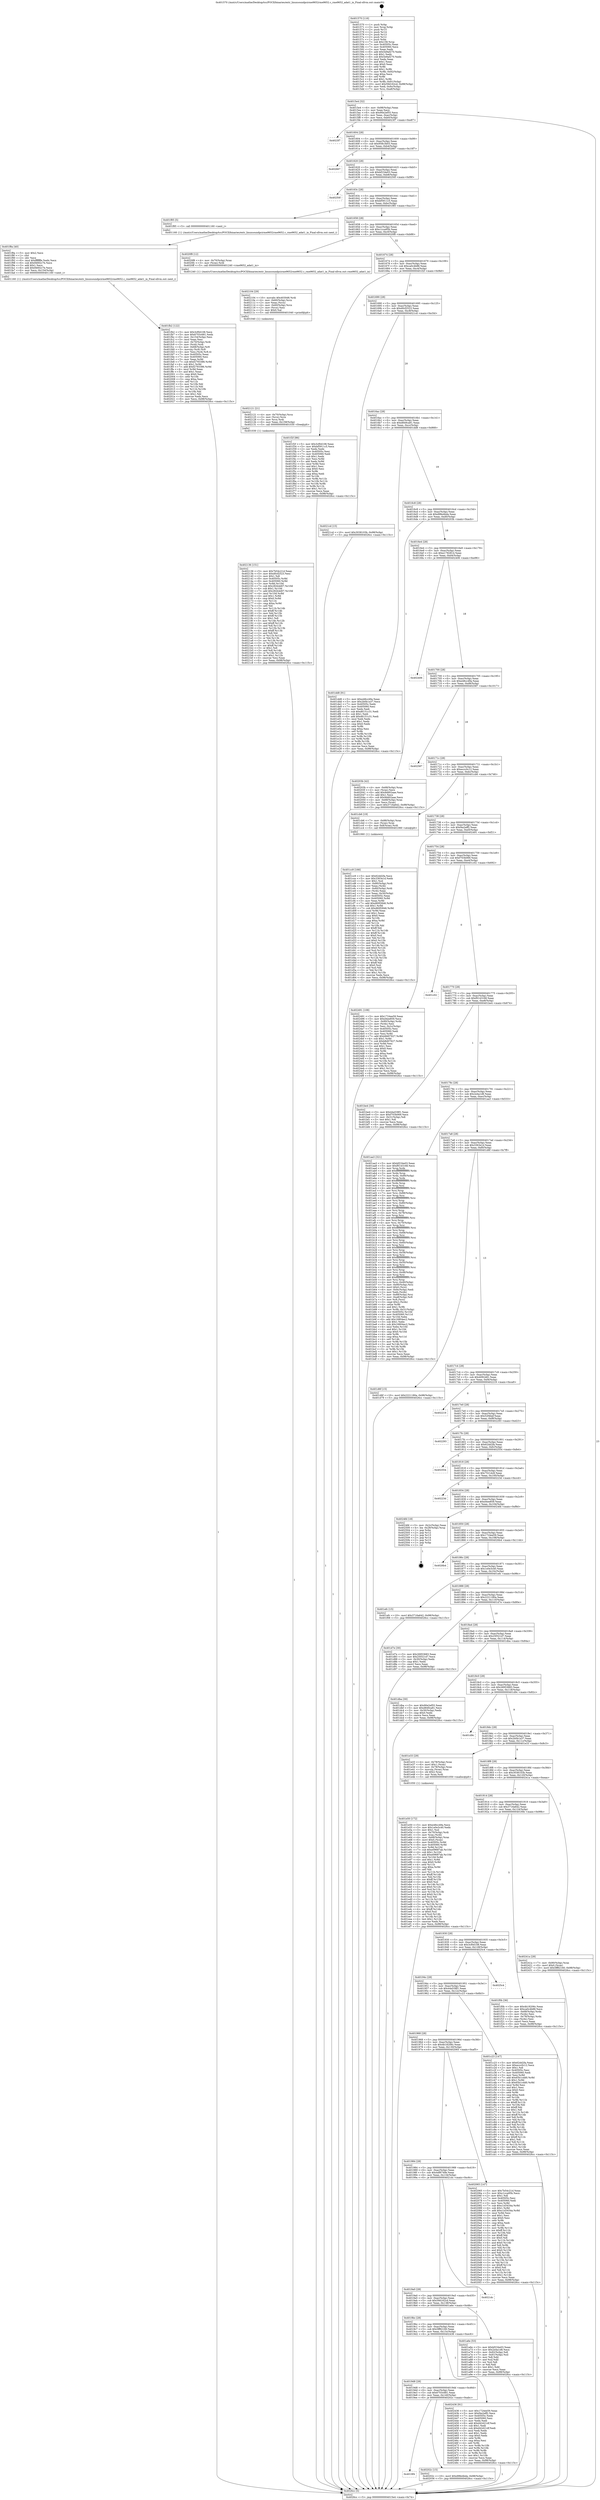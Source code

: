 digraph "0x401570" {
  label = "0x401570 (/mnt/c/Users/mathe/Desktop/tcc/POCII/binaries/extr_linuxsoundpcirme9652rme9652.c_rme9652_adat1_in_Final-ollvm.out::main(0))"
  labelloc = "t"
  node[shape=record]

  Entry [label="",width=0.3,height=0.3,shape=circle,fillcolor=black,style=filled]
  "0x4015e4" [label="{
     0x4015e4 [32]\l
     | [instrs]\l
     &nbsp;&nbsp;0x4015e4 \<+6\>: mov -0x98(%rbp),%eax\l
     &nbsp;&nbsp;0x4015ea \<+2\>: mov %eax,%ecx\l
     &nbsp;&nbsp;0x4015ec \<+6\>: sub $0x90e2ef55,%ecx\l
     &nbsp;&nbsp;0x4015f2 \<+6\>: mov %eax,-0xac(%rbp)\l
     &nbsp;&nbsp;0x4015f8 \<+6\>: mov %ecx,-0xb0(%rbp)\l
     &nbsp;&nbsp;0x4015fe \<+6\>: je 00000000004023f7 \<main+0xe87\>\l
  }"]
  "0x4023f7" [label="{
     0x4023f7\l
  }", style=dashed]
  "0x401604" [label="{
     0x401604 [28]\l
     | [instrs]\l
     &nbsp;&nbsp;0x401604 \<+5\>: jmp 0000000000401609 \<main+0x99\>\l
     &nbsp;&nbsp;0x401609 \<+6\>: mov -0xac(%rbp),%eax\l
     &nbsp;&nbsp;0x40160f \<+5\>: sub $0x958c3b03,%eax\l
     &nbsp;&nbsp;0x401614 \<+6\>: mov %eax,-0xb4(%rbp)\l
     &nbsp;&nbsp;0x40161a \<+6\>: je 0000000000402667 \<main+0x10f7\>\l
  }"]
  Exit [label="",width=0.3,height=0.3,shape=circle,fillcolor=black,style=filled,peripheries=2]
  "0x402667" [label="{
     0x402667\l
  }", style=dashed]
  "0x401620" [label="{
     0x401620 [28]\l
     | [instrs]\l
     &nbsp;&nbsp;0x401620 \<+5\>: jmp 0000000000401625 \<main+0xb5\>\l
     &nbsp;&nbsp;0x401625 \<+6\>: mov -0xac(%rbp),%eax\l
     &nbsp;&nbsp;0x40162b \<+5\>: sub $0xbf234e03,%eax\l
     &nbsp;&nbsp;0x401630 \<+6\>: mov %eax,-0xb8(%rbp)\l
     &nbsp;&nbsp;0x401636 \<+6\>: je 000000000040250f \<main+0xf9f\>\l
  }"]
  "0x402136" [label="{
     0x402136 [151]\l
     | [instrs]\l
     &nbsp;&nbsp;0x402136 \<+5\>: mov $0x7b54c21d,%eax\l
     &nbsp;&nbsp;0x40213b \<+5\>: mov $0xd0cf2523,%esi\l
     &nbsp;&nbsp;0x402140 \<+2\>: mov $0x1,%dl\l
     &nbsp;&nbsp;0x402142 \<+8\>: mov 0x40505c,%r8d\l
     &nbsp;&nbsp;0x40214a \<+8\>: mov 0x405060,%r9d\l
     &nbsp;&nbsp;0x402152 \<+3\>: mov %r8d,%r10d\l
     &nbsp;&nbsp;0x402155 \<+7\>: sub $0x282b4d07,%r10d\l
     &nbsp;&nbsp;0x40215c \<+4\>: sub $0x1,%r10d\l
     &nbsp;&nbsp;0x402160 \<+7\>: add $0x282b4d07,%r10d\l
     &nbsp;&nbsp;0x402167 \<+4\>: imul %r10d,%r8d\l
     &nbsp;&nbsp;0x40216b \<+4\>: and $0x1,%r8d\l
     &nbsp;&nbsp;0x40216f \<+4\>: cmp $0x0,%r8d\l
     &nbsp;&nbsp;0x402173 \<+4\>: sete %r11b\l
     &nbsp;&nbsp;0x402177 \<+4\>: cmp $0xa,%r9d\l
     &nbsp;&nbsp;0x40217b \<+3\>: setl %bl\l
     &nbsp;&nbsp;0x40217e \<+3\>: mov %r11b,%r14b\l
     &nbsp;&nbsp;0x402181 \<+4\>: xor $0xff,%r14b\l
     &nbsp;&nbsp;0x402185 \<+3\>: mov %bl,%r15b\l
     &nbsp;&nbsp;0x402188 \<+4\>: xor $0xff,%r15b\l
     &nbsp;&nbsp;0x40218c \<+3\>: xor $0x1,%dl\l
     &nbsp;&nbsp;0x40218f \<+3\>: mov %r14b,%r12b\l
     &nbsp;&nbsp;0x402192 \<+4\>: and $0xff,%r12b\l
     &nbsp;&nbsp;0x402196 \<+3\>: and %dl,%r11b\l
     &nbsp;&nbsp;0x402199 \<+3\>: mov %r15b,%r13b\l
     &nbsp;&nbsp;0x40219c \<+4\>: and $0xff,%r13b\l
     &nbsp;&nbsp;0x4021a0 \<+2\>: and %dl,%bl\l
     &nbsp;&nbsp;0x4021a2 \<+3\>: or %r11b,%r12b\l
     &nbsp;&nbsp;0x4021a5 \<+3\>: or %bl,%r13b\l
     &nbsp;&nbsp;0x4021a8 \<+3\>: xor %r13b,%r12b\l
     &nbsp;&nbsp;0x4021ab \<+3\>: or %r15b,%r14b\l
     &nbsp;&nbsp;0x4021ae \<+4\>: xor $0xff,%r14b\l
     &nbsp;&nbsp;0x4021b2 \<+3\>: or $0x1,%dl\l
     &nbsp;&nbsp;0x4021b5 \<+3\>: and %dl,%r14b\l
     &nbsp;&nbsp;0x4021b8 \<+3\>: or %r14b,%r12b\l
     &nbsp;&nbsp;0x4021bb \<+4\>: test $0x1,%r12b\l
     &nbsp;&nbsp;0x4021bf \<+3\>: cmovne %esi,%eax\l
     &nbsp;&nbsp;0x4021c2 \<+6\>: mov %eax,-0x98(%rbp)\l
     &nbsp;&nbsp;0x4021c8 \<+5\>: jmp 00000000004026cc \<main+0x115c\>\l
  }"]
  "0x40250f" [label="{
     0x40250f\l
  }", style=dashed]
  "0x40163c" [label="{
     0x40163c [28]\l
     | [instrs]\l
     &nbsp;&nbsp;0x40163c \<+5\>: jmp 0000000000401641 \<main+0xd1\>\l
     &nbsp;&nbsp;0x401641 \<+6\>: mov -0xac(%rbp),%eax\l
     &nbsp;&nbsp;0x401647 \<+5\>: sub $0xbf5911c5,%eax\l
     &nbsp;&nbsp;0x40164c \<+6\>: mov %eax,-0xbc(%rbp)\l
     &nbsp;&nbsp;0x401652 \<+6\>: je 0000000000401f85 \<main+0xa15\>\l
  }"]
  "0x402121" [label="{
     0x402121 [21]\l
     | [instrs]\l
     &nbsp;&nbsp;0x402121 \<+4\>: mov -0x70(%rbp),%rcx\l
     &nbsp;&nbsp;0x402125 \<+3\>: mov (%rcx),%rcx\l
     &nbsp;&nbsp;0x402128 \<+3\>: mov %rcx,%rdi\l
     &nbsp;&nbsp;0x40212b \<+6\>: mov %eax,-0x158(%rbp)\l
     &nbsp;&nbsp;0x402131 \<+5\>: call 0000000000401030 \<free@plt\>\l
     | [calls]\l
     &nbsp;&nbsp;0x401030 \{1\} (unknown)\l
  }"]
  "0x401f85" [label="{
     0x401f85 [5]\l
     | [instrs]\l
     &nbsp;&nbsp;0x401f85 \<+5\>: call 0000000000401160 \<next_i\>\l
     | [calls]\l
     &nbsp;&nbsp;0x401160 \{1\} (/mnt/c/Users/mathe/Desktop/tcc/POCII/binaries/extr_linuxsoundpcirme9652rme9652.c_rme9652_adat1_in_Final-ollvm.out::next_i)\l
  }"]
  "0x401658" [label="{
     0x401658 [28]\l
     | [instrs]\l
     &nbsp;&nbsp;0x401658 \<+5\>: jmp 000000000040165d \<main+0xed\>\l
     &nbsp;&nbsp;0x40165d \<+6\>: mov -0xac(%rbp),%eax\l
     &nbsp;&nbsp;0x401663 \<+5\>: sub $0xc1cca95b,%eax\l
     &nbsp;&nbsp;0x401668 \<+6\>: mov %eax,-0xc0(%rbp)\l
     &nbsp;&nbsp;0x40166e \<+6\>: je 00000000004020f8 \<main+0xb88\>\l
  }"]
  "0x402104" [label="{
     0x402104 [29]\l
     | [instrs]\l
     &nbsp;&nbsp;0x402104 \<+10\>: movabs $0x4030d6,%rdi\l
     &nbsp;&nbsp;0x40210e \<+4\>: mov -0x60(%rbp),%rcx\l
     &nbsp;&nbsp;0x402112 \<+2\>: mov %eax,(%rcx)\l
     &nbsp;&nbsp;0x402114 \<+4\>: mov -0x60(%rbp),%rcx\l
     &nbsp;&nbsp;0x402118 \<+2\>: mov (%rcx),%esi\l
     &nbsp;&nbsp;0x40211a \<+2\>: mov $0x0,%al\l
     &nbsp;&nbsp;0x40211c \<+5\>: call 0000000000401040 \<printf@plt\>\l
     | [calls]\l
     &nbsp;&nbsp;0x401040 \{1\} (unknown)\l
  }"]
  "0x4020f8" [label="{
     0x4020f8 [12]\l
     | [instrs]\l
     &nbsp;&nbsp;0x4020f8 \<+4\>: mov -0x70(%rbp),%rax\l
     &nbsp;&nbsp;0x4020fc \<+3\>: mov (%rax),%rdi\l
     &nbsp;&nbsp;0x4020ff \<+5\>: call 0000000000401240 \<rme9652_adat1_in\>\l
     | [calls]\l
     &nbsp;&nbsp;0x401240 \{1\} (/mnt/c/Users/mathe/Desktop/tcc/POCII/binaries/extr_linuxsoundpcirme9652rme9652.c_rme9652_adat1_in_Final-ollvm.out::rme9652_adat1_in)\l
  }"]
  "0x401674" [label="{
     0x401674 [28]\l
     | [instrs]\l
     &nbsp;&nbsp;0x401674 \<+5\>: jmp 0000000000401679 \<main+0x109\>\l
     &nbsp;&nbsp;0x401679 \<+6\>: mov -0xac(%rbp),%eax\l
     &nbsp;&nbsp;0x40167f \<+5\>: sub $0xca0c4b88,%eax\l
     &nbsp;&nbsp;0x401684 \<+6\>: mov %eax,-0xc4(%rbp)\l
     &nbsp;&nbsp;0x40168a \<+6\>: je 0000000000401f2f \<main+0x9bf\>\l
  }"]
  "0x4019f4" [label="{
     0x4019f4\l
  }", style=dashed]
  "0x401f2f" [label="{
     0x401f2f [86]\l
     | [instrs]\l
     &nbsp;&nbsp;0x401f2f \<+5\>: mov $0x3cf0d108,%eax\l
     &nbsp;&nbsp;0x401f34 \<+5\>: mov $0xbf5911c5,%ecx\l
     &nbsp;&nbsp;0x401f39 \<+2\>: xor %edx,%edx\l
     &nbsp;&nbsp;0x401f3b \<+7\>: mov 0x40505c,%esi\l
     &nbsp;&nbsp;0x401f42 \<+7\>: mov 0x405060,%edi\l
     &nbsp;&nbsp;0x401f49 \<+3\>: sub $0x1,%edx\l
     &nbsp;&nbsp;0x401f4c \<+3\>: mov %esi,%r8d\l
     &nbsp;&nbsp;0x401f4f \<+3\>: add %edx,%r8d\l
     &nbsp;&nbsp;0x401f52 \<+4\>: imul %r8d,%esi\l
     &nbsp;&nbsp;0x401f56 \<+3\>: and $0x1,%esi\l
     &nbsp;&nbsp;0x401f59 \<+3\>: cmp $0x0,%esi\l
     &nbsp;&nbsp;0x401f5c \<+4\>: sete %r9b\l
     &nbsp;&nbsp;0x401f60 \<+3\>: cmp $0xa,%edi\l
     &nbsp;&nbsp;0x401f63 \<+4\>: setl %r10b\l
     &nbsp;&nbsp;0x401f67 \<+3\>: mov %r9b,%r11b\l
     &nbsp;&nbsp;0x401f6a \<+3\>: and %r10b,%r11b\l
     &nbsp;&nbsp;0x401f6d \<+3\>: xor %r10b,%r9b\l
     &nbsp;&nbsp;0x401f70 \<+3\>: or %r9b,%r11b\l
     &nbsp;&nbsp;0x401f73 \<+4\>: test $0x1,%r11b\l
     &nbsp;&nbsp;0x401f77 \<+3\>: cmovne %ecx,%eax\l
     &nbsp;&nbsp;0x401f7a \<+6\>: mov %eax,-0x98(%rbp)\l
     &nbsp;&nbsp;0x401f80 \<+5\>: jmp 00000000004026cc \<main+0x115c\>\l
  }"]
  "0x401690" [label="{
     0x401690 [28]\l
     | [instrs]\l
     &nbsp;&nbsp;0x401690 \<+5\>: jmp 0000000000401695 \<main+0x125\>\l
     &nbsp;&nbsp;0x401695 \<+6\>: mov -0xac(%rbp),%eax\l
     &nbsp;&nbsp;0x40169b \<+5\>: sub $0xd0cf2523,%eax\l
     &nbsp;&nbsp;0x4016a0 \<+6\>: mov %eax,-0xc8(%rbp)\l
     &nbsp;&nbsp;0x4016a6 \<+6\>: je 00000000004021cd \<main+0xc5d\>\l
  }"]
  "0x40202c" [label="{
     0x40202c [15]\l
     | [instrs]\l
     &nbsp;&nbsp;0x40202c \<+10\>: movl $0xd98e4bda,-0x98(%rbp)\l
     &nbsp;&nbsp;0x402036 \<+5\>: jmp 00000000004026cc \<main+0x115c\>\l
  }"]
  "0x4021cd" [label="{
     0x4021cd [15]\l
     | [instrs]\l
     &nbsp;&nbsp;0x4021cd \<+10\>: movl $0x3038103b,-0x98(%rbp)\l
     &nbsp;&nbsp;0x4021d7 \<+5\>: jmp 00000000004026cc \<main+0x115c\>\l
  }"]
  "0x4016ac" [label="{
     0x4016ac [28]\l
     | [instrs]\l
     &nbsp;&nbsp;0x4016ac \<+5\>: jmp 00000000004016b1 \<main+0x141\>\l
     &nbsp;&nbsp;0x4016b1 \<+6\>: mov -0xac(%rbp),%eax\l
     &nbsp;&nbsp;0x4016b7 \<+5\>: sub $0xd849ca81,%eax\l
     &nbsp;&nbsp;0x4016bc \<+6\>: mov %eax,-0xcc(%rbp)\l
     &nbsp;&nbsp;0x4016c2 \<+6\>: je 0000000000401dd8 \<main+0x868\>\l
  }"]
  "0x4019d8" [label="{
     0x4019d8 [28]\l
     | [instrs]\l
     &nbsp;&nbsp;0x4019d8 \<+5\>: jmp 00000000004019dd \<main+0x46d\>\l
     &nbsp;&nbsp;0x4019dd \<+6\>: mov -0xac(%rbp),%eax\l
     &nbsp;&nbsp;0x4019e3 \<+5\>: sub $0x6703c681,%eax\l
     &nbsp;&nbsp;0x4019e8 \<+6\>: mov %eax,-0x140(%rbp)\l
     &nbsp;&nbsp;0x4019ee \<+6\>: je 000000000040202c \<main+0xabc\>\l
  }"]
  "0x401dd8" [label="{
     0x401dd8 [91]\l
     | [instrs]\l
     &nbsp;&nbsp;0x401dd8 \<+5\>: mov $0xe48cc49a,%eax\l
     &nbsp;&nbsp;0x401ddd \<+5\>: mov $0x2b0b1a37,%ecx\l
     &nbsp;&nbsp;0x401de2 \<+7\>: mov 0x40505c,%edx\l
     &nbsp;&nbsp;0x401de9 \<+7\>: mov 0x405060,%esi\l
     &nbsp;&nbsp;0x401df0 \<+2\>: mov %edx,%edi\l
     &nbsp;&nbsp;0x401df2 \<+6\>: sub $0xd6151c31,%edi\l
     &nbsp;&nbsp;0x401df8 \<+3\>: sub $0x1,%edi\l
     &nbsp;&nbsp;0x401dfb \<+6\>: add $0xd6151c31,%edi\l
     &nbsp;&nbsp;0x401e01 \<+3\>: imul %edi,%edx\l
     &nbsp;&nbsp;0x401e04 \<+3\>: and $0x1,%edx\l
     &nbsp;&nbsp;0x401e07 \<+3\>: cmp $0x0,%edx\l
     &nbsp;&nbsp;0x401e0a \<+4\>: sete %r8b\l
     &nbsp;&nbsp;0x401e0e \<+3\>: cmp $0xa,%esi\l
     &nbsp;&nbsp;0x401e11 \<+4\>: setl %r9b\l
     &nbsp;&nbsp;0x401e15 \<+3\>: mov %r8b,%r10b\l
     &nbsp;&nbsp;0x401e18 \<+3\>: and %r9b,%r10b\l
     &nbsp;&nbsp;0x401e1b \<+3\>: xor %r9b,%r8b\l
     &nbsp;&nbsp;0x401e1e \<+3\>: or %r8b,%r10b\l
     &nbsp;&nbsp;0x401e21 \<+4\>: test $0x1,%r10b\l
     &nbsp;&nbsp;0x401e25 \<+3\>: cmovne %ecx,%eax\l
     &nbsp;&nbsp;0x401e28 \<+6\>: mov %eax,-0x98(%rbp)\l
     &nbsp;&nbsp;0x401e2e \<+5\>: jmp 00000000004026cc \<main+0x115c\>\l
  }"]
  "0x4016c8" [label="{
     0x4016c8 [28]\l
     | [instrs]\l
     &nbsp;&nbsp;0x4016c8 \<+5\>: jmp 00000000004016cd \<main+0x15d\>\l
     &nbsp;&nbsp;0x4016cd \<+6\>: mov -0xac(%rbp),%eax\l
     &nbsp;&nbsp;0x4016d3 \<+5\>: sub $0xd98e4bda,%eax\l
     &nbsp;&nbsp;0x4016d8 \<+6\>: mov %eax,-0xd0(%rbp)\l
     &nbsp;&nbsp;0x4016de \<+6\>: je 000000000040203b \<main+0xacb\>\l
  }"]
  "0x402436" [label="{
     0x402436 [91]\l
     | [instrs]\l
     &nbsp;&nbsp;0x402436 \<+5\>: mov $0x1724ee59,%eax\l
     &nbsp;&nbsp;0x40243b \<+5\>: mov $0xf4a2eff2,%ecx\l
     &nbsp;&nbsp;0x402440 \<+7\>: mov 0x40505c,%edx\l
     &nbsp;&nbsp;0x402447 \<+7\>: mov 0x405060,%esi\l
     &nbsp;&nbsp;0x40244e \<+2\>: mov %edx,%edi\l
     &nbsp;&nbsp;0x402450 \<+6\>: add $0xd42d21df,%edi\l
     &nbsp;&nbsp;0x402456 \<+3\>: sub $0x1,%edi\l
     &nbsp;&nbsp;0x402459 \<+6\>: sub $0xd42d21df,%edi\l
     &nbsp;&nbsp;0x40245f \<+3\>: imul %edi,%edx\l
     &nbsp;&nbsp;0x402462 \<+3\>: and $0x1,%edx\l
     &nbsp;&nbsp;0x402465 \<+3\>: cmp $0x0,%edx\l
     &nbsp;&nbsp;0x402468 \<+4\>: sete %r8b\l
     &nbsp;&nbsp;0x40246c \<+3\>: cmp $0xa,%esi\l
     &nbsp;&nbsp;0x40246f \<+4\>: setl %r9b\l
     &nbsp;&nbsp;0x402473 \<+3\>: mov %r8b,%r10b\l
     &nbsp;&nbsp;0x402476 \<+3\>: and %r9b,%r10b\l
     &nbsp;&nbsp;0x402479 \<+3\>: xor %r9b,%r8b\l
     &nbsp;&nbsp;0x40247c \<+3\>: or %r8b,%r10b\l
     &nbsp;&nbsp;0x40247f \<+4\>: test $0x1,%r10b\l
     &nbsp;&nbsp;0x402483 \<+3\>: cmovne %ecx,%eax\l
     &nbsp;&nbsp;0x402486 \<+6\>: mov %eax,-0x98(%rbp)\l
     &nbsp;&nbsp;0x40248c \<+5\>: jmp 00000000004026cc \<main+0x115c\>\l
  }"]
  "0x40203b" [label="{
     0x40203b [42]\l
     | [instrs]\l
     &nbsp;&nbsp;0x40203b \<+4\>: mov -0x68(%rbp),%rax\l
     &nbsp;&nbsp;0x40203f \<+2\>: mov (%rax),%ecx\l
     &nbsp;&nbsp;0x402041 \<+6\>: add $0x9dd02aae,%ecx\l
     &nbsp;&nbsp;0x402047 \<+3\>: add $0x1,%ecx\l
     &nbsp;&nbsp;0x40204a \<+6\>: sub $0x9dd02aae,%ecx\l
     &nbsp;&nbsp;0x402050 \<+4\>: mov -0x68(%rbp),%rax\l
     &nbsp;&nbsp;0x402054 \<+2\>: mov %ecx,(%rax)\l
     &nbsp;&nbsp;0x402056 \<+10\>: movl $0x3716a642,-0x98(%rbp)\l
     &nbsp;&nbsp;0x402060 \<+5\>: jmp 00000000004026cc \<main+0x115c\>\l
  }"]
  "0x4016e4" [label="{
     0x4016e4 [28]\l
     | [instrs]\l
     &nbsp;&nbsp;0x4016e4 \<+5\>: jmp 00000000004016e9 \<main+0x179\>\l
     &nbsp;&nbsp;0x4016e9 \<+6\>: mov -0xac(%rbp),%eax\l
     &nbsp;&nbsp;0x4016ef \<+5\>: sub $0xe1782814,%eax\l
     &nbsp;&nbsp;0x4016f4 \<+6\>: mov %eax,-0xd4(%rbp)\l
     &nbsp;&nbsp;0x4016fa \<+6\>: je 0000000000402406 \<main+0xe96\>\l
  }"]
  "0x401fb2" [label="{
     0x401fb2 [122]\l
     | [instrs]\l
     &nbsp;&nbsp;0x401fb2 \<+5\>: mov $0x3cf0d108,%ecx\l
     &nbsp;&nbsp;0x401fb7 \<+5\>: mov $0x6703c681,%edx\l
     &nbsp;&nbsp;0x401fbc \<+6\>: mov -0x154(%rbp),%esi\l
     &nbsp;&nbsp;0x401fc2 \<+3\>: imul %eax,%esi\l
     &nbsp;&nbsp;0x401fc5 \<+4\>: mov -0x70(%rbp),%rdi\l
     &nbsp;&nbsp;0x401fc9 \<+3\>: mov (%rdi),%rdi\l
     &nbsp;&nbsp;0x401fcc \<+4\>: mov -0x68(%rbp),%r8\l
     &nbsp;&nbsp;0x401fd0 \<+3\>: movslq (%r8),%r8\l
     &nbsp;&nbsp;0x401fd3 \<+4\>: mov %esi,(%rdi,%r8,4)\l
     &nbsp;&nbsp;0x401fd7 \<+7\>: mov 0x40505c,%eax\l
     &nbsp;&nbsp;0x401fde \<+7\>: mov 0x405060,%esi\l
     &nbsp;&nbsp;0x401fe5 \<+3\>: mov %eax,%r9d\l
     &nbsp;&nbsp;0x401fe8 \<+7\>: sub $0xf2793386,%r9d\l
     &nbsp;&nbsp;0x401fef \<+4\>: sub $0x1,%r9d\l
     &nbsp;&nbsp;0x401ff3 \<+7\>: add $0xf2793386,%r9d\l
     &nbsp;&nbsp;0x401ffa \<+4\>: imul %r9d,%eax\l
     &nbsp;&nbsp;0x401ffe \<+3\>: and $0x1,%eax\l
     &nbsp;&nbsp;0x402001 \<+3\>: cmp $0x0,%eax\l
     &nbsp;&nbsp;0x402004 \<+4\>: sete %r10b\l
     &nbsp;&nbsp;0x402008 \<+3\>: cmp $0xa,%esi\l
     &nbsp;&nbsp;0x40200b \<+4\>: setl %r11b\l
     &nbsp;&nbsp;0x40200f \<+3\>: mov %r10b,%bl\l
     &nbsp;&nbsp;0x402012 \<+3\>: and %r11b,%bl\l
     &nbsp;&nbsp;0x402015 \<+3\>: xor %r11b,%r10b\l
     &nbsp;&nbsp;0x402018 \<+3\>: or %r10b,%bl\l
     &nbsp;&nbsp;0x40201b \<+3\>: test $0x1,%bl\l
     &nbsp;&nbsp;0x40201e \<+3\>: cmovne %edx,%ecx\l
     &nbsp;&nbsp;0x402021 \<+6\>: mov %ecx,-0x98(%rbp)\l
     &nbsp;&nbsp;0x402027 \<+5\>: jmp 00000000004026cc \<main+0x115c\>\l
  }"]
  "0x402406" [label="{
     0x402406\l
  }", style=dashed]
  "0x401700" [label="{
     0x401700 [28]\l
     | [instrs]\l
     &nbsp;&nbsp;0x401700 \<+5\>: jmp 0000000000401705 \<main+0x195\>\l
     &nbsp;&nbsp;0x401705 \<+6\>: mov -0xac(%rbp),%eax\l
     &nbsp;&nbsp;0x40170b \<+5\>: sub $0xe48cc49a,%eax\l
     &nbsp;&nbsp;0x401710 \<+6\>: mov %eax,-0xd8(%rbp)\l
     &nbsp;&nbsp;0x401716 \<+6\>: je 0000000000402587 \<main+0x1017\>\l
  }"]
  "0x401f8a" [label="{
     0x401f8a [40]\l
     | [instrs]\l
     &nbsp;&nbsp;0x401f8a \<+5\>: mov $0x2,%ecx\l
     &nbsp;&nbsp;0x401f8f \<+1\>: cltd\l
     &nbsp;&nbsp;0x401f90 \<+2\>: idiv %ecx\l
     &nbsp;&nbsp;0x401f92 \<+6\>: imul $0xfffffffe,%edx,%ecx\l
     &nbsp;&nbsp;0x401f98 \<+6\>: sub $0xf4692c7b,%ecx\l
     &nbsp;&nbsp;0x401f9e \<+3\>: add $0x1,%ecx\l
     &nbsp;&nbsp;0x401fa1 \<+6\>: add $0xf4692c7b,%ecx\l
     &nbsp;&nbsp;0x401fa7 \<+6\>: mov %ecx,-0x154(%rbp)\l
     &nbsp;&nbsp;0x401fad \<+5\>: call 0000000000401160 \<next_i\>\l
     | [calls]\l
     &nbsp;&nbsp;0x401160 \{1\} (/mnt/c/Users/mathe/Desktop/tcc/POCII/binaries/extr_linuxsoundpcirme9652rme9652.c_rme9652_adat1_in_Final-ollvm.out::next_i)\l
  }"]
  "0x402587" [label="{
     0x402587\l
  }", style=dashed]
  "0x40171c" [label="{
     0x40171c [28]\l
     | [instrs]\l
     &nbsp;&nbsp;0x40171c \<+5\>: jmp 0000000000401721 \<main+0x1b1\>\l
     &nbsp;&nbsp;0x401721 \<+6\>: mov -0xac(%rbp),%eax\l
     &nbsp;&nbsp;0x401727 \<+5\>: sub $0xeccc0c12,%eax\l
     &nbsp;&nbsp;0x40172c \<+6\>: mov %eax,-0xdc(%rbp)\l
     &nbsp;&nbsp;0x401732 \<+6\>: je 0000000000401cb6 \<main+0x746\>\l
  }"]
  "0x401e50" [label="{
     0x401e50 [172]\l
     | [instrs]\l
     &nbsp;&nbsp;0x401e50 \<+5\>: mov $0xe48cc49a,%ecx\l
     &nbsp;&nbsp;0x401e55 \<+5\>: mov $0x1e0e3c40,%edx\l
     &nbsp;&nbsp;0x401e5a \<+3\>: mov $0x1,%sil\l
     &nbsp;&nbsp;0x401e5d \<+4\>: mov -0x70(%rbp),%rdi\l
     &nbsp;&nbsp;0x401e61 \<+3\>: mov %rax,(%rdi)\l
     &nbsp;&nbsp;0x401e64 \<+4\>: mov -0x68(%rbp),%rax\l
     &nbsp;&nbsp;0x401e68 \<+6\>: movl $0x0,(%rax)\l
     &nbsp;&nbsp;0x401e6e \<+8\>: mov 0x40505c,%r8d\l
     &nbsp;&nbsp;0x401e76 \<+8\>: mov 0x405060,%r9d\l
     &nbsp;&nbsp;0x401e7e \<+3\>: mov %r8d,%r10d\l
     &nbsp;&nbsp;0x401e81 \<+7\>: sub $0xe09687ab,%r10d\l
     &nbsp;&nbsp;0x401e88 \<+4\>: sub $0x1,%r10d\l
     &nbsp;&nbsp;0x401e8c \<+7\>: add $0xe09687ab,%r10d\l
     &nbsp;&nbsp;0x401e93 \<+4\>: imul %r10d,%r8d\l
     &nbsp;&nbsp;0x401e97 \<+4\>: and $0x1,%r8d\l
     &nbsp;&nbsp;0x401e9b \<+4\>: cmp $0x0,%r8d\l
     &nbsp;&nbsp;0x401e9f \<+4\>: sete %r11b\l
     &nbsp;&nbsp;0x401ea3 \<+4\>: cmp $0xa,%r9d\l
     &nbsp;&nbsp;0x401ea7 \<+3\>: setl %bl\l
     &nbsp;&nbsp;0x401eaa \<+3\>: mov %r11b,%r14b\l
     &nbsp;&nbsp;0x401ead \<+4\>: xor $0xff,%r14b\l
     &nbsp;&nbsp;0x401eb1 \<+3\>: mov %bl,%r15b\l
     &nbsp;&nbsp;0x401eb4 \<+4\>: xor $0xff,%r15b\l
     &nbsp;&nbsp;0x401eb8 \<+4\>: xor $0x0,%sil\l
     &nbsp;&nbsp;0x401ebc \<+3\>: mov %r14b,%r12b\l
     &nbsp;&nbsp;0x401ebf \<+4\>: and $0x0,%r12b\l
     &nbsp;&nbsp;0x401ec3 \<+3\>: and %sil,%r11b\l
     &nbsp;&nbsp;0x401ec6 \<+3\>: mov %r15b,%r13b\l
     &nbsp;&nbsp;0x401ec9 \<+4\>: and $0x0,%r13b\l
     &nbsp;&nbsp;0x401ecd \<+3\>: and %sil,%bl\l
     &nbsp;&nbsp;0x401ed0 \<+3\>: or %r11b,%r12b\l
     &nbsp;&nbsp;0x401ed3 \<+3\>: or %bl,%r13b\l
     &nbsp;&nbsp;0x401ed6 \<+3\>: xor %r13b,%r12b\l
     &nbsp;&nbsp;0x401ed9 \<+3\>: or %r15b,%r14b\l
     &nbsp;&nbsp;0x401edc \<+4\>: xor $0xff,%r14b\l
     &nbsp;&nbsp;0x401ee0 \<+4\>: or $0x0,%sil\l
     &nbsp;&nbsp;0x401ee4 \<+3\>: and %sil,%r14b\l
     &nbsp;&nbsp;0x401ee7 \<+3\>: or %r14b,%r12b\l
     &nbsp;&nbsp;0x401eea \<+4\>: test $0x1,%r12b\l
     &nbsp;&nbsp;0x401eee \<+3\>: cmovne %edx,%ecx\l
     &nbsp;&nbsp;0x401ef1 \<+6\>: mov %ecx,-0x98(%rbp)\l
     &nbsp;&nbsp;0x401ef7 \<+5\>: jmp 00000000004026cc \<main+0x115c\>\l
  }"]
  "0x401cb6" [label="{
     0x401cb6 [19]\l
     | [instrs]\l
     &nbsp;&nbsp;0x401cb6 \<+7\>: mov -0x88(%rbp),%rax\l
     &nbsp;&nbsp;0x401cbd \<+3\>: mov (%rax),%rax\l
     &nbsp;&nbsp;0x401cc0 \<+4\>: mov 0x8(%rax),%rdi\l
     &nbsp;&nbsp;0x401cc4 \<+5\>: call 0000000000401060 \<atoi@plt\>\l
     | [calls]\l
     &nbsp;&nbsp;0x401060 \{1\} (unknown)\l
  }"]
  "0x401738" [label="{
     0x401738 [28]\l
     | [instrs]\l
     &nbsp;&nbsp;0x401738 \<+5\>: jmp 000000000040173d \<main+0x1cd\>\l
     &nbsp;&nbsp;0x40173d \<+6\>: mov -0xac(%rbp),%eax\l
     &nbsp;&nbsp;0x401743 \<+5\>: sub $0xf4a2eff2,%eax\l
     &nbsp;&nbsp;0x401748 \<+6\>: mov %eax,-0xe0(%rbp)\l
     &nbsp;&nbsp;0x40174e \<+6\>: je 0000000000402491 \<main+0xf21\>\l
  }"]
  "0x401cc9" [label="{
     0x401cc9 [166]\l
     | [instrs]\l
     &nbsp;&nbsp;0x401cc9 \<+5\>: mov $0x62dd2fa,%ecx\l
     &nbsp;&nbsp;0x401cce \<+5\>: mov $0x3363e1d,%edx\l
     &nbsp;&nbsp;0x401cd3 \<+3\>: mov $0x1,%sil\l
     &nbsp;&nbsp;0x401cd6 \<+4\>: mov -0x80(%rbp),%rdi\l
     &nbsp;&nbsp;0x401cda \<+2\>: mov %eax,(%rdi)\l
     &nbsp;&nbsp;0x401cdc \<+4\>: mov -0x80(%rbp),%rdi\l
     &nbsp;&nbsp;0x401ce0 \<+2\>: mov (%rdi),%eax\l
     &nbsp;&nbsp;0x401ce2 \<+3\>: mov %eax,-0x30(%rbp)\l
     &nbsp;&nbsp;0x401ce5 \<+7\>: mov 0x40505c,%eax\l
     &nbsp;&nbsp;0x401cec \<+8\>: mov 0x405060,%r8d\l
     &nbsp;&nbsp;0x401cf4 \<+3\>: mov %eax,%r9d\l
     &nbsp;&nbsp;0x401cf7 \<+7\>: add $0xd60f2846,%r9d\l
     &nbsp;&nbsp;0x401cfe \<+4\>: sub $0x1,%r9d\l
     &nbsp;&nbsp;0x401d02 \<+7\>: sub $0xd60f2846,%r9d\l
     &nbsp;&nbsp;0x401d09 \<+4\>: imul %r9d,%eax\l
     &nbsp;&nbsp;0x401d0d \<+3\>: and $0x1,%eax\l
     &nbsp;&nbsp;0x401d10 \<+3\>: cmp $0x0,%eax\l
     &nbsp;&nbsp;0x401d13 \<+4\>: sete %r10b\l
     &nbsp;&nbsp;0x401d17 \<+4\>: cmp $0xa,%r8d\l
     &nbsp;&nbsp;0x401d1b \<+4\>: setl %r11b\l
     &nbsp;&nbsp;0x401d1f \<+3\>: mov %r10b,%bl\l
     &nbsp;&nbsp;0x401d22 \<+3\>: xor $0xff,%bl\l
     &nbsp;&nbsp;0x401d25 \<+3\>: mov %r11b,%r14b\l
     &nbsp;&nbsp;0x401d28 \<+4\>: xor $0xff,%r14b\l
     &nbsp;&nbsp;0x401d2c \<+4\>: xor $0x0,%sil\l
     &nbsp;&nbsp;0x401d30 \<+3\>: mov %bl,%r15b\l
     &nbsp;&nbsp;0x401d33 \<+4\>: and $0x0,%r15b\l
     &nbsp;&nbsp;0x401d37 \<+3\>: and %sil,%r10b\l
     &nbsp;&nbsp;0x401d3a \<+3\>: mov %r14b,%r12b\l
     &nbsp;&nbsp;0x401d3d \<+4\>: and $0x0,%r12b\l
     &nbsp;&nbsp;0x401d41 \<+3\>: and %sil,%r11b\l
     &nbsp;&nbsp;0x401d44 \<+3\>: or %r10b,%r15b\l
     &nbsp;&nbsp;0x401d47 \<+3\>: or %r11b,%r12b\l
     &nbsp;&nbsp;0x401d4a \<+3\>: xor %r12b,%r15b\l
     &nbsp;&nbsp;0x401d4d \<+3\>: or %r14b,%bl\l
     &nbsp;&nbsp;0x401d50 \<+3\>: xor $0xff,%bl\l
     &nbsp;&nbsp;0x401d53 \<+4\>: or $0x0,%sil\l
     &nbsp;&nbsp;0x401d57 \<+3\>: and %sil,%bl\l
     &nbsp;&nbsp;0x401d5a \<+3\>: or %bl,%r15b\l
     &nbsp;&nbsp;0x401d5d \<+4\>: test $0x1,%r15b\l
     &nbsp;&nbsp;0x401d61 \<+3\>: cmovne %edx,%ecx\l
     &nbsp;&nbsp;0x401d64 \<+6\>: mov %ecx,-0x98(%rbp)\l
     &nbsp;&nbsp;0x401d6a \<+5\>: jmp 00000000004026cc \<main+0x115c\>\l
  }"]
  "0x402491" [label="{
     0x402491 [108]\l
     | [instrs]\l
     &nbsp;&nbsp;0x402491 \<+5\>: mov $0x1724ee59,%eax\l
     &nbsp;&nbsp;0x402496 \<+5\>: mov $0xd4ee859,%ecx\l
     &nbsp;&nbsp;0x40249b \<+7\>: mov -0x90(%rbp),%rdx\l
     &nbsp;&nbsp;0x4024a2 \<+2\>: mov (%rdx),%esi\l
     &nbsp;&nbsp;0x4024a4 \<+3\>: mov %esi,-0x2c(%rbp)\l
     &nbsp;&nbsp;0x4024a7 \<+7\>: mov 0x40505c,%esi\l
     &nbsp;&nbsp;0x4024ae \<+7\>: mov 0x405060,%edi\l
     &nbsp;&nbsp;0x4024b5 \<+3\>: mov %esi,%r8d\l
     &nbsp;&nbsp;0x4024b8 \<+7\>: add $0xb8d07627,%r8d\l
     &nbsp;&nbsp;0x4024bf \<+4\>: sub $0x1,%r8d\l
     &nbsp;&nbsp;0x4024c3 \<+7\>: sub $0xb8d07627,%r8d\l
     &nbsp;&nbsp;0x4024ca \<+4\>: imul %r8d,%esi\l
     &nbsp;&nbsp;0x4024ce \<+3\>: and $0x1,%esi\l
     &nbsp;&nbsp;0x4024d1 \<+3\>: cmp $0x0,%esi\l
     &nbsp;&nbsp;0x4024d4 \<+4\>: sete %r9b\l
     &nbsp;&nbsp;0x4024d8 \<+3\>: cmp $0xa,%edi\l
     &nbsp;&nbsp;0x4024db \<+4\>: setl %r10b\l
     &nbsp;&nbsp;0x4024df \<+3\>: mov %r9b,%r11b\l
     &nbsp;&nbsp;0x4024e2 \<+3\>: and %r10b,%r11b\l
     &nbsp;&nbsp;0x4024e5 \<+3\>: xor %r10b,%r9b\l
     &nbsp;&nbsp;0x4024e8 \<+3\>: or %r9b,%r11b\l
     &nbsp;&nbsp;0x4024eb \<+4\>: test $0x1,%r11b\l
     &nbsp;&nbsp;0x4024ef \<+3\>: cmovne %ecx,%eax\l
     &nbsp;&nbsp;0x4024f2 \<+6\>: mov %eax,-0x98(%rbp)\l
     &nbsp;&nbsp;0x4024f8 \<+5\>: jmp 00000000004026cc \<main+0x115c\>\l
  }"]
  "0x401754" [label="{
     0x401754 [28]\l
     | [instrs]\l
     &nbsp;&nbsp;0x401754 \<+5\>: jmp 0000000000401759 \<main+0x1e9\>\l
     &nbsp;&nbsp;0x401759 \<+6\>: mov -0xac(%rbp),%eax\l
     &nbsp;&nbsp;0x40175f \<+5\>: sub $0xf703b069,%eax\l
     &nbsp;&nbsp;0x401764 \<+6\>: mov %eax,-0xe4(%rbp)\l
     &nbsp;&nbsp;0x40176a \<+6\>: je 0000000000401c02 \<main+0x692\>\l
  }"]
  "0x401570" [label="{
     0x401570 [116]\l
     | [instrs]\l
     &nbsp;&nbsp;0x401570 \<+1\>: push %rbp\l
     &nbsp;&nbsp;0x401571 \<+3\>: mov %rsp,%rbp\l
     &nbsp;&nbsp;0x401574 \<+2\>: push %r15\l
     &nbsp;&nbsp;0x401576 \<+2\>: push %r14\l
     &nbsp;&nbsp;0x401578 \<+2\>: push %r13\l
     &nbsp;&nbsp;0x40157a \<+2\>: push %r12\l
     &nbsp;&nbsp;0x40157c \<+1\>: push %rbx\l
     &nbsp;&nbsp;0x40157d \<+7\>: sub $0x158,%rsp\l
     &nbsp;&nbsp;0x401584 \<+7\>: mov 0x40505c,%eax\l
     &nbsp;&nbsp;0x40158b \<+7\>: mov 0x405060,%ecx\l
     &nbsp;&nbsp;0x401592 \<+2\>: mov %eax,%edx\l
     &nbsp;&nbsp;0x401594 \<+6\>: add $0x5e9af270,%edx\l
     &nbsp;&nbsp;0x40159a \<+3\>: sub $0x1,%edx\l
     &nbsp;&nbsp;0x40159d \<+6\>: sub $0x5e9af270,%edx\l
     &nbsp;&nbsp;0x4015a3 \<+3\>: imul %edx,%eax\l
     &nbsp;&nbsp;0x4015a6 \<+3\>: and $0x1,%eax\l
     &nbsp;&nbsp;0x4015a9 \<+3\>: cmp $0x0,%eax\l
     &nbsp;&nbsp;0x4015ac \<+4\>: sete %r8b\l
     &nbsp;&nbsp;0x4015b0 \<+4\>: and $0x1,%r8b\l
     &nbsp;&nbsp;0x4015b4 \<+7\>: mov %r8b,-0x92(%rbp)\l
     &nbsp;&nbsp;0x4015bb \<+3\>: cmp $0xa,%ecx\l
     &nbsp;&nbsp;0x4015be \<+4\>: setl %r8b\l
     &nbsp;&nbsp;0x4015c2 \<+4\>: and $0x1,%r8b\l
     &nbsp;&nbsp;0x4015c6 \<+7\>: mov %r8b,-0x91(%rbp)\l
     &nbsp;&nbsp;0x4015cd \<+10\>: movl $0x59d162cd,-0x98(%rbp)\l
     &nbsp;&nbsp;0x4015d7 \<+6\>: mov %edi,-0x9c(%rbp)\l
     &nbsp;&nbsp;0x4015dd \<+7\>: mov %rsi,-0xa8(%rbp)\l
  }"]
  "0x401c02" [label="{
     0x401c02\l
  }", style=dashed]
  "0x401770" [label="{
     0x401770 [28]\l
     | [instrs]\l
     &nbsp;&nbsp;0x401770 \<+5\>: jmp 0000000000401775 \<main+0x205\>\l
     &nbsp;&nbsp;0x401775 \<+6\>: mov -0xac(%rbp),%eax\l
     &nbsp;&nbsp;0x40177b \<+5\>: sub $0xf9143168,%eax\l
     &nbsp;&nbsp;0x401780 \<+6\>: mov %eax,-0xe8(%rbp)\l
     &nbsp;&nbsp;0x401786 \<+6\>: je 0000000000401be4 \<main+0x674\>\l
  }"]
  "0x4026cc" [label="{
     0x4026cc [5]\l
     | [instrs]\l
     &nbsp;&nbsp;0x4026cc \<+5\>: jmp 00000000004015e4 \<main+0x74\>\l
  }"]
  "0x401be4" [label="{
     0x401be4 [30]\l
     | [instrs]\l
     &nbsp;&nbsp;0x401be4 \<+5\>: mov $0x44a538f1,%eax\l
     &nbsp;&nbsp;0x401be9 \<+5\>: mov $0xf703b069,%ecx\l
     &nbsp;&nbsp;0x401bee \<+3\>: mov -0x31(%rbp),%dl\l
     &nbsp;&nbsp;0x401bf1 \<+3\>: test $0x1,%dl\l
     &nbsp;&nbsp;0x401bf4 \<+3\>: cmovne %ecx,%eax\l
     &nbsp;&nbsp;0x401bf7 \<+6\>: mov %eax,-0x98(%rbp)\l
     &nbsp;&nbsp;0x401bfd \<+5\>: jmp 00000000004026cc \<main+0x115c\>\l
  }"]
  "0x40178c" [label="{
     0x40178c [28]\l
     | [instrs]\l
     &nbsp;&nbsp;0x40178c \<+5\>: jmp 0000000000401791 \<main+0x221\>\l
     &nbsp;&nbsp;0x401791 \<+6\>: mov -0xac(%rbp),%eax\l
     &nbsp;&nbsp;0x401797 \<+5\>: sub $0x2e4a1d8,%eax\l
     &nbsp;&nbsp;0x40179c \<+6\>: mov %eax,-0xec(%rbp)\l
     &nbsp;&nbsp;0x4017a2 \<+6\>: je 0000000000401aa3 \<main+0x533\>\l
  }"]
  "0x4019bc" [label="{
     0x4019bc [28]\l
     | [instrs]\l
     &nbsp;&nbsp;0x4019bc \<+5\>: jmp 00000000004019c1 \<main+0x451\>\l
     &nbsp;&nbsp;0x4019c1 \<+6\>: mov -0xac(%rbp),%eax\l
     &nbsp;&nbsp;0x4019c7 \<+5\>: sub $0x5ff82160,%eax\l
     &nbsp;&nbsp;0x4019cc \<+6\>: mov %eax,-0x13c(%rbp)\l
     &nbsp;&nbsp;0x4019d2 \<+6\>: je 0000000000402436 \<main+0xec6\>\l
  }"]
  "0x401aa3" [label="{
     0x401aa3 [321]\l
     | [instrs]\l
     &nbsp;&nbsp;0x401aa3 \<+5\>: mov $0xbf234e03,%eax\l
     &nbsp;&nbsp;0x401aa8 \<+5\>: mov $0xf9143168,%ecx\l
     &nbsp;&nbsp;0x401aad \<+3\>: mov %rsp,%rdx\l
     &nbsp;&nbsp;0x401ab0 \<+4\>: add $0xfffffffffffffff0,%rdx\l
     &nbsp;&nbsp;0x401ab4 \<+3\>: mov %rdx,%rsp\l
     &nbsp;&nbsp;0x401ab7 \<+7\>: mov %rdx,-0x90(%rbp)\l
     &nbsp;&nbsp;0x401abe \<+3\>: mov %rsp,%rdx\l
     &nbsp;&nbsp;0x401ac1 \<+4\>: add $0xfffffffffffffff0,%rdx\l
     &nbsp;&nbsp;0x401ac5 \<+3\>: mov %rdx,%rsp\l
     &nbsp;&nbsp;0x401ac8 \<+3\>: mov %rsp,%rsi\l
     &nbsp;&nbsp;0x401acb \<+4\>: add $0xfffffffffffffff0,%rsi\l
     &nbsp;&nbsp;0x401acf \<+3\>: mov %rsi,%rsp\l
     &nbsp;&nbsp;0x401ad2 \<+7\>: mov %rsi,-0x88(%rbp)\l
     &nbsp;&nbsp;0x401ad9 \<+3\>: mov %rsp,%rsi\l
     &nbsp;&nbsp;0x401adc \<+4\>: add $0xfffffffffffffff0,%rsi\l
     &nbsp;&nbsp;0x401ae0 \<+3\>: mov %rsi,%rsp\l
     &nbsp;&nbsp;0x401ae3 \<+4\>: mov %rsi,-0x80(%rbp)\l
     &nbsp;&nbsp;0x401ae7 \<+3\>: mov %rsp,%rsi\l
     &nbsp;&nbsp;0x401aea \<+4\>: add $0xfffffffffffffff0,%rsi\l
     &nbsp;&nbsp;0x401aee \<+3\>: mov %rsi,%rsp\l
     &nbsp;&nbsp;0x401af1 \<+4\>: mov %rsi,-0x78(%rbp)\l
     &nbsp;&nbsp;0x401af5 \<+3\>: mov %rsp,%rsi\l
     &nbsp;&nbsp;0x401af8 \<+4\>: add $0xfffffffffffffff0,%rsi\l
     &nbsp;&nbsp;0x401afc \<+3\>: mov %rsi,%rsp\l
     &nbsp;&nbsp;0x401aff \<+4\>: mov %rsi,-0x70(%rbp)\l
     &nbsp;&nbsp;0x401b03 \<+3\>: mov %rsp,%rsi\l
     &nbsp;&nbsp;0x401b06 \<+4\>: add $0xfffffffffffffff0,%rsi\l
     &nbsp;&nbsp;0x401b0a \<+3\>: mov %rsi,%rsp\l
     &nbsp;&nbsp;0x401b0d \<+4\>: mov %rsi,-0x68(%rbp)\l
     &nbsp;&nbsp;0x401b11 \<+3\>: mov %rsp,%rsi\l
     &nbsp;&nbsp;0x401b14 \<+4\>: add $0xfffffffffffffff0,%rsi\l
     &nbsp;&nbsp;0x401b18 \<+3\>: mov %rsi,%rsp\l
     &nbsp;&nbsp;0x401b1b \<+4\>: mov %rsi,-0x60(%rbp)\l
     &nbsp;&nbsp;0x401b1f \<+3\>: mov %rsp,%rsi\l
     &nbsp;&nbsp;0x401b22 \<+4\>: add $0xfffffffffffffff0,%rsi\l
     &nbsp;&nbsp;0x401b26 \<+3\>: mov %rsi,%rsp\l
     &nbsp;&nbsp;0x401b29 \<+4\>: mov %rsi,-0x58(%rbp)\l
     &nbsp;&nbsp;0x401b2d \<+3\>: mov %rsp,%rsi\l
     &nbsp;&nbsp;0x401b30 \<+4\>: add $0xfffffffffffffff0,%rsi\l
     &nbsp;&nbsp;0x401b34 \<+3\>: mov %rsi,%rsp\l
     &nbsp;&nbsp;0x401b37 \<+4\>: mov %rsi,-0x50(%rbp)\l
     &nbsp;&nbsp;0x401b3b \<+3\>: mov %rsp,%rsi\l
     &nbsp;&nbsp;0x401b3e \<+4\>: add $0xfffffffffffffff0,%rsi\l
     &nbsp;&nbsp;0x401b42 \<+3\>: mov %rsi,%rsp\l
     &nbsp;&nbsp;0x401b45 \<+4\>: mov %rsi,-0x48(%rbp)\l
     &nbsp;&nbsp;0x401b49 \<+3\>: mov %rsp,%rsi\l
     &nbsp;&nbsp;0x401b4c \<+4\>: add $0xfffffffffffffff0,%rsi\l
     &nbsp;&nbsp;0x401b50 \<+3\>: mov %rsi,%rsp\l
     &nbsp;&nbsp;0x401b53 \<+4\>: mov %rsi,-0x40(%rbp)\l
     &nbsp;&nbsp;0x401b57 \<+7\>: mov -0x90(%rbp),%rsi\l
     &nbsp;&nbsp;0x401b5e \<+6\>: movl $0x0,(%rsi)\l
     &nbsp;&nbsp;0x401b64 \<+6\>: mov -0x9c(%rbp),%edi\l
     &nbsp;&nbsp;0x401b6a \<+2\>: mov %edi,(%rdx)\l
     &nbsp;&nbsp;0x401b6c \<+7\>: mov -0x88(%rbp),%rsi\l
     &nbsp;&nbsp;0x401b73 \<+7\>: mov -0xa8(%rbp),%r8\l
     &nbsp;&nbsp;0x401b7a \<+3\>: mov %r8,(%rsi)\l
     &nbsp;&nbsp;0x401b7d \<+3\>: cmpl $0x2,(%rdx)\l
     &nbsp;&nbsp;0x401b80 \<+4\>: setne %r9b\l
     &nbsp;&nbsp;0x401b84 \<+4\>: and $0x1,%r9b\l
     &nbsp;&nbsp;0x401b88 \<+4\>: mov %r9b,-0x31(%rbp)\l
     &nbsp;&nbsp;0x401b8c \<+8\>: mov 0x40505c,%r10d\l
     &nbsp;&nbsp;0x401b94 \<+8\>: mov 0x405060,%r11d\l
     &nbsp;&nbsp;0x401b9c \<+3\>: mov %r10d,%ebx\l
     &nbsp;&nbsp;0x401b9f \<+6\>: add $0x16804ec2,%ebx\l
     &nbsp;&nbsp;0x401ba5 \<+3\>: sub $0x1,%ebx\l
     &nbsp;&nbsp;0x401ba8 \<+6\>: sub $0x16804ec2,%ebx\l
     &nbsp;&nbsp;0x401bae \<+4\>: imul %ebx,%r10d\l
     &nbsp;&nbsp;0x401bb2 \<+4\>: and $0x1,%r10d\l
     &nbsp;&nbsp;0x401bb6 \<+4\>: cmp $0x0,%r10d\l
     &nbsp;&nbsp;0x401bba \<+4\>: sete %r9b\l
     &nbsp;&nbsp;0x401bbe \<+4\>: cmp $0xa,%r11d\l
     &nbsp;&nbsp;0x401bc2 \<+4\>: setl %r14b\l
     &nbsp;&nbsp;0x401bc6 \<+3\>: mov %r9b,%r15b\l
     &nbsp;&nbsp;0x401bc9 \<+3\>: and %r14b,%r15b\l
     &nbsp;&nbsp;0x401bcc \<+3\>: xor %r14b,%r9b\l
     &nbsp;&nbsp;0x401bcf \<+3\>: or %r9b,%r15b\l
     &nbsp;&nbsp;0x401bd2 \<+4\>: test $0x1,%r15b\l
     &nbsp;&nbsp;0x401bd6 \<+3\>: cmovne %ecx,%eax\l
     &nbsp;&nbsp;0x401bd9 \<+6\>: mov %eax,-0x98(%rbp)\l
     &nbsp;&nbsp;0x401bdf \<+5\>: jmp 00000000004026cc \<main+0x115c\>\l
  }"]
  "0x4017a8" [label="{
     0x4017a8 [28]\l
     | [instrs]\l
     &nbsp;&nbsp;0x4017a8 \<+5\>: jmp 00000000004017ad \<main+0x23d\>\l
     &nbsp;&nbsp;0x4017ad \<+6\>: mov -0xac(%rbp),%eax\l
     &nbsp;&nbsp;0x4017b3 \<+5\>: sub $0x3363e1d,%eax\l
     &nbsp;&nbsp;0x4017b8 \<+6\>: mov %eax,-0xf0(%rbp)\l
     &nbsp;&nbsp;0x4017be \<+6\>: je 0000000000401d6f \<main+0x7ff\>\l
  }"]
  "0x401a6e" [label="{
     0x401a6e [53]\l
     | [instrs]\l
     &nbsp;&nbsp;0x401a6e \<+5\>: mov $0xbf234e03,%eax\l
     &nbsp;&nbsp;0x401a73 \<+5\>: mov $0x2e4a1d8,%ecx\l
     &nbsp;&nbsp;0x401a78 \<+6\>: mov -0x92(%rbp),%dl\l
     &nbsp;&nbsp;0x401a7e \<+7\>: mov -0x91(%rbp),%sil\l
     &nbsp;&nbsp;0x401a85 \<+3\>: mov %dl,%dil\l
     &nbsp;&nbsp;0x401a88 \<+3\>: and %sil,%dil\l
     &nbsp;&nbsp;0x401a8b \<+3\>: xor %sil,%dl\l
     &nbsp;&nbsp;0x401a8e \<+3\>: or %dl,%dil\l
     &nbsp;&nbsp;0x401a91 \<+4\>: test $0x1,%dil\l
     &nbsp;&nbsp;0x401a95 \<+3\>: cmovne %ecx,%eax\l
     &nbsp;&nbsp;0x401a98 \<+6\>: mov %eax,-0x98(%rbp)\l
     &nbsp;&nbsp;0x401a9e \<+5\>: jmp 00000000004026cc \<main+0x115c\>\l
  }"]
  "0x401d6f" [label="{
     0x401d6f [15]\l
     | [instrs]\l
     &nbsp;&nbsp;0x401d6f \<+10\>: movl $0x2221180a,-0x98(%rbp)\l
     &nbsp;&nbsp;0x401d79 \<+5\>: jmp 00000000004026cc \<main+0x115c\>\l
  }"]
  "0x4017c4" [label="{
     0x4017c4 [28]\l
     | [instrs]\l
     &nbsp;&nbsp;0x4017c4 \<+5\>: jmp 00000000004017c9 \<main+0x259\>\l
     &nbsp;&nbsp;0x4017c9 \<+6\>: mov -0xac(%rbp),%eax\l
     &nbsp;&nbsp;0x4017cf \<+5\>: sub $0x4092481,%eax\l
     &nbsp;&nbsp;0x4017d4 \<+6\>: mov %eax,-0xf4(%rbp)\l
     &nbsp;&nbsp;0x4017da \<+6\>: je 0000000000402219 \<main+0xca9\>\l
  }"]
  "0x4019a0" [label="{
     0x4019a0 [28]\l
     | [instrs]\l
     &nbsp;&nbsp;0x4019a0 \<+5\>: jmp 00000000004019a5 \<main+0x435\>\l
     &nbsp;&nbsp;0x4019a5 \<+6\>: mov -0xac(%rbp),%eax\l
     &nbsp;&nbsp;0x4019ab \<+5\>: sub $0x59d162cd,%eax\l
     &nbsp;&nbsp;0x4019b0 \<+6\>: mov %eax,-0x138(%rbp)\l
     &nbsp;&nbsp;0x4019b6 \<+6\>: je 0000000000401a6e \<main+0x4fe\>\l
  }"]
  "0x402219" [label="{
     0x402219\l
  }", style=dashed]
  "0x4017e0" [label="{
     0x4017e0 [28]\l
     | [instrs]\l
     &nbsp;&nbsp;0x4017e0 \<+5\>: jmp 00000000004017e5 \<main+0x275\>\l
     &nbsp;&nbsp;0x4017e5 \<+6\>: mov -0xac(%rbp),%eax\l
     &nbsp;&nbsp;0x4017eb \<+5\>: sub $0x52f4bef,%eax\l
     &nbsp;&nbsp;0x4017f0 \<+6\>: mov %eax,-0xf8(%rbp)\l
     &nbsp;&nbsp;0x4017f6 \<+6\>: je 0000000000402293 \<main+0xd23\>\l
  }"]
  "0x4021dc" [label="{
     0x4021dc\l
  }", style=dashed]
  "0x402293" [label="{
     0x402293\l
  }", style=dashed]
  "0x4017fc" [label="{
     0x4017fc [28]\l
     | [instrs]\l
     &nbsp;&nbsp;0x4017fc \<+5\>: jmp 0000000000401801 \<main+0x291\>\l
     &nbsp;&nbsp;0x401801 \<+6\>: mov -0xac(%rbp),%eax\l
     &nbsp;&nbsp;0x401807 \<+5\>: sub $0x62dd2fa,%eax\l
     &nbsp;&nbsp;0x40180c \<+6\>: mov %eax,-0xfc(%rbp)\l
     &nbsp;&nbsp;0x401812 \<+6\>: je 0000000000402554 \<main+0xfe4\>\l
  }"]
  "0x401984" [label="{
     0x401984 [28]\l
     | [instrs]\l
     &nbsp;&nbsp;0x401984 \<+5\>: jmp 0000000000401989 \<main+0x419\>\l
     &nbsp;&nbsp;0x401989 \<+6\>: mov -0xac(%rbp),%eax\l
     &nbsp;&nbsp;0x40198f \<+5\>: sub $0x4df6749e,%eax\l
     &nbsp;&nbsp;0x401994 \<+6\>: mov %eax,-0x134(%rbp)\l
     &nbsp;&nbsp;0x40199a \<+6\>: je 00000000004021dc \<main+0xc6c\>\l
  }"]
  "0x402554" [label="{
     0x402554\l
  }", style=dashed]
  "0x401818" [label="{
     0x401818 [28]\l
     | [instrs]\l
     &nbsp;&nbsp;0x401818 \<+5\>: jmp 000000000040181d \<main+0x2ad\>\l
     &nbsp;&nbsp;0x40181d \<+6\>: mov -0xac(%rbp),%eax\l
     &nbsp;&nbsp;0x401823 \<+5\>: sub $0x7521dc8,%eax\l
     &nbsp;&nbsp;0x401828 \<+6\>: mov %eax,-0x100(%rbp)\l
     &nbsp;&nbsp;0x40182e \<+6\>: je 000000000040223d \<main+0xccd\>\l
  }"]
  "0x402065" [label="{
     0x402065 [147]\l
     | [instrs]\l
     &nbsp;&nbsp;0x402065 \<+5\>: mov $0x7b54c21d,%eax\l
     &nbsp;&nbsp;0x40206a \<+5\>: mov $0xc1cca95b,%ecx\l
     &nbsp;&nbsp;0x40206f \<+2\>: mov $0x1,%dl\l
     &nbsp;&nbsp;0x402071 \<+7\>: mov 0x40505c,%esi\l
     &nbsp;&nbsp;0x402078 \<+7\>: mov 0x405060,%edi\l
     &nbsp;&nbsp;0x40207f \<+3\>: mov %esi,%r8d\l
     &nbsp;&nbsp;0x402082 \<+7\>: sub $0xc1d3434a,%r8d\l
     &nbsp;&nbsp;0x402089 \<+4\>: sub $0x1,%r8d\l
     &nbsp;&nbsp;0x40208d \<+7\>: add $0xc1d3434a,%r8d\l
     &nbsp;&nbsp;0x402094 \<+4\>: imul %r8d,%esi\l
     &nbsp;&nbsp;0x402098 \<+3\>: and $0x1,%esi\l
     &nbsp;&nbsp;0x40209b \<+3\>: cmp $0x0,%esi\l
     &nbsp;&nbsp;0x40209e \<+4\>: sete %r9b\l
     &nbsp;&nbsp;0x4020a2 \<+3\>: cmp $0xa,%edi\l
     &nbsp;&nbsp;0x4020a5 \<+4\>: setl %r10b\l
     &nbsp;&nbsp;0x4020a9 \<+3\>: mov %r9b,%r11b\l
     &nbsp;&nbsp;0x4020ac \<+4\>: xor $0xff,%r11b\l
     &nbsp;&nbsp;0x4020b0 \<+3\>: mov %r10b,%bl\l
     &nbsp;&nbsp;0x4020b3 \<+3\>: xor $0xff,%bl\l
     &nbsp;&nbsp;0x4020b6 \<+3\>: xor $0x0,%dl\l
     &nbsp;&nbsp;0x4020b9 \<+3\>: mov %r11b,%r14b\l
     &nbsp;&nbsp;0x4020bc \<+4\>: and $0x0,%r14b\l
     &nbsp;&nbsp;0x4020c0 \<+3\>: and %dl,%r9b\l
     &nbsp;&nbsp;0x4020c3 \<+3\>: mov %bl,%r15b\l
     &nbsp;&nbsp;0x4020c6 \<+4\>: and $0x0,%r15b\l
     &nbsp;&nbsp;0x4020ca \<+3\>: and %dl,%r10b\l
     &nbsp;&nbsp;0x4020cd \<+3\>: or %r9b,%r14b\l
     &nbsp;&nbsp;0x4020d0 \<+3\>: or %r10b,%r15b\l
     &nbsp;&nbsp;0x4020d3 \<+3\>: xor %r15b,%r14b\l
     &nbsp;&nbsp;0x4020d6 \<+3\>: or %bl,%r11b\l
     &nbsp;&nbsp;0x4020d9 \<+4\>: xor $0xff,%r11b\l
     &nbsp;&nbsp;0x4020dd \<+3\>: or $0x0,%dl\l
     &nbsp;&nbsp;0x4020e0 \<+3\>: and %dl,%r11b\l
     &nbsp;&nbsp;0x4020e3 \<+3\>: or %r11b,%r14b\l
     &nbsp;&nbsp;0x4020e6 \<+4\>: test $0x1,%r14b\l
     &nbsp;&nbsp;0x4020ea \<+3\>: cmovne %ecx,%eax\l
     &nbsp;&nbsp;0x4020ed \<+6\>: mov %eax,-0x98(%rbp)\l
     &nbsp;&nbsp;0x4020f3 \<+5\>: jmp 00000000004026cc \<main+0x115c\>\l
  }"]
  "0x40223d" [label="{
     0x40223d\l
  }", style=dashed]
  "0x401834" [label="{
     0x401834 [28]\l
     | [instrs]\l
     &nbsp;&nbsp;0x401834 \<+5\>: jmp 0000000000401839 \<main+0x2c9\>\l
     &nbsp;&nbsp;0x401839 \<+6\>: mov -0xac(%rbp),%eax\l
     &nbsp;&nbsp;0x40183f \<+5\>: sub $0xd4ee859,%eax\l
     &nbsp;&nbsp;0x401844 \<+6\>: mov %eax,-0x104(%rbp)\l
     &nbsp;&nbsp;0x40184a \<+6\>: je 00000000004024fd \<main+0xf8d\>\l
  }"]
  "0x401968" [label="{
     0x401968 [28]\l
     | [instrs]\l
     &nbsp;&nbsp;0x401968 \<+5\>: jmp 000000000040196d \<main+0x3fd\>\l
     &nbsp;&nbsp;0x40196d \<+6\>: mov -0xac(%rbp),%eax\l
     &nbsp;&nbsp;0x401973 \<+5\>: sub $0x4b18206c,%eax\l
     &nbsp;&nbsp;0x401978 \<+6\>: mov %eax,-0x130(%rbp)\l
     &nbsp;&nbsp;0x40197e \<+6\>: je 0000000000402065 \<main+0xaf5\>\l
  }"]
  "0x4024fd" [label="{
     0x4024fd [18]\l
     | [instrs]\l
     &nbsp;&nbsp;0x4024fd \<+3\>: mov -0x2c(%rbp),%eax\l
     &nbsp;&nbsp;0x402500 \<+4\>: lea -0x28(%rbp),%rsp\l
     &nbsp;&nbsp;0x402504 \<+1\>: pop %rbx\l
     &nbsp;&nbsp;0x402505 \<+2\>: pop %r12\l
     &nbsp;&nbsp;0x402507 \<+2\>: pop %r13\l
     &nbsp;&nbsp;0x402509 \<+2\>: pop %r14\l
     &nbsp;&nbsp;0x40250b \<+2\>: pop %r15\l
     &nbsp;&nbsp;0x40250d \<+1\>: pop %rbp\l
     &nbsp;&nbsp;0x40250e \<+1\>: ret\l
  }"]
  "0x401850" [label="{
     0x401850 [28]\l
     | [instrs]\l
     &nbsp;&nbsp;0x401850 \<+5\>: jmp 0000000000401855 \<main+0x2e5\>\l
     &nbsp;&nbsp;0x401855 \<+6\>: mov -0xac(%rbp),%eax\l
     &nbsp;&nbsp;0x40185b \<+5\>: sub $0x1724ee59,%eax\l
     &nbsp;&nbsp;0x401860 \<+6\>: mov %eax,-0x108(%rbp)\l
     &nbsp;&nbsp;0x401866 \<+6\>: je 00000000004026b4 \<main+0x1144\>\l
  }"]
  "0x401c23" [label="{
     0x401c23 [147]\l
     | [instrs]\l
     &nbsp;&nbsp;0x401c23 \<+5\>: mov $0x62dd2fa,%eax\l
     &nbsp;&nbsp;0x401c28 \<+5\>: mov $0xeccc0c12,%ecx\l
     &nbsp;&nbsp;0x401c2d \<+2\>: mov $0x1,%dl\l
     &nbsp;&nbsp;0x401c2f \<+7\>: mov 0x40505c,%esi\l
     &nbsp;&nbsp;0x401c36 \<+7\>: mov 0x405060,%edi\l
     &nbsp;&nbsp;0x401c3d \<+3\>: mov %esi,%r8d\l
     &nbsp;&nbsp;0x401c40 \<+7\>: add $0x65b1cdd0,%r8d\l
     &nbsp;&nbsp;0x401c47 \<+4\>: sub $0x1,%r8d\l
     &nbsp;&nbsp;0x401c4b \<+7\>: sub $0x65b1cdd0,%r8d\l
     &nbsp;&nbsp;0x401c52 \<+4\>: imul %r8d,%esi\l
     &nbsp;&nbsp;0x401c56 \<+3\>: and $0x1,%esi\l
     &nbsp;&nbsp;0x401c59 \<+3\>: cmp $0x0,%esi\l
     &nbsp;&nbsp;0x401c5c \<+4\>: sete %r9b\l
     &nbsp;&nbsp;0x401c60 \<+3\>: cmp $0xa,%edi\l
     &nbsp;&nbsp;0x401c63 \<+4\>: setl %r10b\l
     &nbsp;&nbsp;0x401c67 \<+3\>: mov %r9b,%r11b\l
     &nbsp;&nbsp;0x401c6a \<+4\>: xor $0xff,%r11b\l
     &nbsp;&nbsp;0x401c6e \<+3\>: mov %r10b,%bl\l
     &nbsp;&nbsp;0x401c71 \<+3\>: xor $0xff,%bl\l
     &nbsp;&nbsp;0x401c74 \<+3\>: xor $0x1,%dl\l
     &nbsp;&nbsp;0x401c77 \<+3\>: mov %r11b,%r14b\l
     &nbsp;&nbsp;0x401c7a \<+4\>: and $0xff,%r14b\l
     &nbsp;&nbsp;0x401c7e \<+3\>: and %dl,%r9b\l
     &nbsp;&nbsp;0x401c81 \<+3\>: mov %bl,%r15b\l
     &nbsp;&nbsp;0x401c84 \<+4\>: and $0xff,%r15b\l
     &nbsp;&nbsp;0x401c88 \<+3\>: and %dl,%r10b\l
     &nbsp;&nbsp;0x401c8b \<+3\>: or %r9b,%r14b\l
     &nbsp;&nbsp;0x401c8e \<+3\>: or %r10b,%r15b\l
     &nbsp;&nbsp;0x401c91 \<+3\>: xor %r15b,%r14b\l
     &nbsp;&nbsp;0x401c94 \<+3\>: or %bl,%r11b\l
     &nbsp;&nbsp;0x401c97 \<+4\>: xor $0xff,%r11b\l
     &nbsp;&nbsp;0x401c9b \<+3\>: or $0x1,%dl\l
     &nbsp;&nbsp;0x401c9e \<+3\>: and %dl,%r11b\l
     &nbsp;&nbsp;0x401ca1 \<+3\>: or %r11b,%r14b\l
     &nbsp;&nbsp;0x401ca4 \<+4\>: test $0x1,%r14b\l
     &nbsp;&nbsp;0x401ca8 \<+3\>: cmovne %ecx,%eax\l
     &nbsp;&nbsp;0x401cab \<+6\>: mov %eax,-0x98(%rbp)\l
     &nbsp;&nbsp;0x401cb1 \<+5\>: jmp 00000000004026cc \<main+0x115c\>\l
  }"]
  "0x4026b4" [label="{
     0x4026b4\l
  }", style=dashed]
  "0x40186c" [label="{
     0x40186c [28]\l
     | [instrs]\l
     &nbsp;&nbsp;0x40186c \<+5\>: jmp 0000000000401871 \<main+0x301\>\l
     &nbsp;&nbsp;0x401871 \<+6\>: mov -0xac(%rbp),%eax\l
     &nbsp;&nbsp;0x401877 \<+5\>: sub $0x1e0e3c40,%eax\l
     &nbsp;&nbsp;0x40187c \<+6\>: mov %eax,-0x10c(%rbp)\l
     &nbsp;&nbsp;0x401882 \<+6\>: je 0000000000401efc \<main+0x98c\>\l
  }"]
  "0x40194c" [label="{
     0x40194c [28]\l
     | [instrs]\l
     &nbsp;&nbsp;0x40194c \<+5\>: jmp 0000000000401951 \<main+0x3e1\>\l
     &nbsp;&nbsp;0x401951 \<+6\>: mov -0xac(%rbp),%eax\l
     &nbsp;&nbsp;0x401957 \<+5\>: sub $0x44a538f1,%eax\l
     &nbsp;&nbsp;0x40195c \<+6\>: mov %eax,-0x12c(%rbp)\l
     &nbsp;&nbsp;0x401962 \<+6\>: je 0000000000401c23 \<main+0x6b3\>\l
  }"]
  "0x401efc" [label="{
     0x401efc [15]\l
     | [instrs]\l
     &nbsp;&nbsp;0x401efc \<+10\>: movl $0x3716a642,-0x98(%rbp)\l
     &nbsp;&nbsp;0x401f06 \<+5\>: jmp 00000000004026cc \<main+0x115c\>\l
  }"]
  "0x401888" [label="{
     0x401888 [28]\l
     | [instrs]\l
     &nbsp;&nbsp;0x401888 \<+5\>: jmp 000000000040188d \<main+0x31d\>\l
     &nbsp;&nbsp;0x40188d \<+6\>: mov -0xac(%rbp),%eax\l
     &nbsp;&nbsp;0x401893 \<+5\>: sub $0x2221180a,%eax\l
     &nbsp;&nbsp;0x401898 \<+6\>: mov %eax,-0x110(%rbp)\l
     &nbsp;&nbsp;0x40189e \<+6\>: je 0000000000401d7e \<main+0x80e\>\l
  }"]
  "0x4025c4" [label="{
     0x4025c4\l
  }", style=dashed]
  "0x401d7e" [label="{
     0x401d7e [30]\l
     | [instrs]\l
     &nbsp;&nbsp;0x401d7e \<+5\>: mov $0x26953683,%eax\l
     &nbsp;&nbsp;0x401d83 \<+5\>: mov $0x25f321d7,%ecx\l
     &nbsp;&nbsp;0x401d88 \<+3\>: mov -0x30(%rbp),%edx\l
     &nbsp;&nbsp;0x401d8b \<+3\>: cmp $0x1,%edx\l
     &nbsp;&nbsp;0x401d8e \<+3\>: cmovl %ecx,%eax\l
     &nbsp;&nbsp;0x401d91 \<+6\>: mov %eax,-0x98(%rbp)\l
     &nbsp;&nbsp;0x401d97 \<+5\>: jmp 00000000004026cc \<main+0x115c\>\l
  }"]
  "0x4018a4" [label="{
     0x4018a4 [28]\l
     | [instrs]\l
     &nbsp;&nbsp;0x4018a4 \<+5\>: jmp 00000000004018a9 \<main+0x339\>\l
     &nbsp;&nbsp;0x4018a9 \<+6\>: mov -0xac(%rbp),%eax\l
     &nbsp;&nbsp;0x4018af \<+5\>: sub $0x25f321d7,%eax\l
     &nbsp;&nbsp;0x4018b4 \<+6\>: mov %eax,-0x114(%rbp)\l
     &nbsp;&nbsp;0x4018ba \<+6\>: je 0000000000401dba \<main+0x84a\>\l
  }"]
  "0x401930" [label="{
     0x401930 [28]\l
     | [instrs]\l
     &nbsp;&nbsp;0x401930 \<+5\>: jmp 0000000000401935 \<main+0x3c5\>\l
     &nbsp;&nbsp;0x401935 \<+6\>: mov -0xac(%rbp),%eax\l
     &nbsp;&nbsp;0x40193b \<+5\>: sub $0x3cf0d108,%eax\l
     &nbsp;&nbsp;0x401940 \<+6\>: mov %eax,-0x128(%rbp)\l
     &nbsp;&nbsp;0x401946 \<+6\>: je 00000000004025c4 \<main+0x1054\>\l
  }"]
  "0x401dba" [label="{
     0x401dba [30]\l
     | [instrs]\l
     &nbsp;&nbsp;0x401dba \<+5\>: mov $0x90e2ef55,%eax\l
     &nbsp;&nbsp;0x401dbf \<+5\>: mov $0xd849ca81,%ecx\l
     &nbsp;&nbsp;0x401dc4 \<+3\>: mov -0x30(%rbp),%edx\l
     &nbsp;&nbsp;0x401dc7 \<+3\>: cmp $0x0,%edx\l
     &nbsp;&nbsp;0x401dca \<+3\>: cmove %ecx,%eax\l
     &nbsp;&nbsp;0x401dcd \<+6\>: mov %eax,-0x98(%rbp)\l
     &nbsp;&nbsp;0x401dd3 \<+5\>: jmp 00000000004026cc \<main+0x115c\>\l
  }"]
  "0x4018c0" [label="{
     0x4018c0 [28]\l
     | [instrs]\l
     &nbsp;&nbsp;0x4018c0 \<+5\>: jmp 00000000004018c5 \<main+0x355\>\l
     &nbsp;&nbsp;0x4018c5 \<+6\>: mov -0xac(%rbp),%eax\l
     &nbsp;&nbsp;0x4018cb \<+5\>: sub $0x26953683,%eax\l
     &nbsp;&nbsp;0x4018d0 \<+6\>: mov %eax,-0x118(%rbp)\l
     &nbsp;&nbsp;0x4018d6 \<+6\>: je 0000000000401d9c \<main+0x82c\>\l
  }"]
  "0x401f0b" [label="{
     0x401f0b [36]\l
     | [instrs]\l
     &nbsp;&nbsp;0x401f0b \<+5\>: mov $0x4b18206c,%eax\l
     &nbsp;&nbsp;0x401f10 \<+5\>: mov $0xca0c4b88,%ecx\l
     &nbsp;&nbsp;0x401f15 \<+4\>: mov -0x68(%rbp),%rdx\l
     &nbsp;&nbsp;0x401f19 \<+2\>: mov (%rdx),%esi\l
     &nbsp;&nbsp;0x401f1b \<+4\>: mov -0x78(%rbp),%rdx\l
     &nbsp;&nbsp;0x401f1f \<+2\>: cmp (%rdx),%esi\l
     &nbsp;&nbsp;0x401f21 \<+3\>: cmovl %ecx,%eax\l
     &nbsp;&nbsp;0x401f24 \<+6\>: mov %eax,-0x98(%rbp)\l
     &nbsp;&nbsp;0x401f2a \<+5\>: jmp 00000000004026cc \<main+0x115c\>\l
  }"]
  "0x401d9c" [label="{
     0x401d9c\l
  }", style=dashed]
  "0x4018dc" [label="{
     0x4018dc [28]\l
     | [instrs]\l
     &nbsp;&nbsp;0x4018dc \<+5\>: jmp 00000000004018e1 \<main+0x371\>\l
     &nbsp;&nbsp;0x4018e1 \<+6\>: mov -0xac(%rbp),%eax\l
     &nbsp;&nbsp;0x4018e7 \<+5\>: sub $0x2b0b1a37,%eax\l
     &nbsp;&nbsp;0x4018ec \<+6\>: mov %eax,-0x11c(%rbp)\l
     &nbsp;&nbsp;0x4018f2 \<+6\>: je 0000000000401e33 \<main+0x8c3\>\l
  }"]
  "0x401914" [label="{
     0x401914 [28]\l
     | [instrs]\l
     &nbsp;&nbsp;0x401914 \<+5\>: jmp 0000000000401919 \<main+0x3a9\>\l
     &nbsp;&nbsp;0x401919 \<+6\>: mov -0xac(%rbp),%eax\l
     &nbsp;&nbsp;0x40191f \<+5\>: sub $0x3716a642,%eax\l
     &nbsp;&nbsp;0x401924 \<+6\>: mov %eax,-0x124(%rbp)\l
     &nbsp;&nbsp;0x40192a \<+6\>: je 0000000000401f0b \<main+0x99b\>\l
  }"]
  "0x401e33" [label="{
     0x401e33 [29]\l
     | [instrs]\l
     &nbsp;&nbsp;0x401e33 \<+4\>: mov -0x78(%rbp),%rax\l
     &nbsp;&nbsp;0x401e37 \<+6\>: movl $0x1,(%rax)\l
     &nbsp;&nbsp;0x401e3d \<+4\>: mov -0x78(%rbp),%rax\l
     &nbsp;&nbsp;0x401e41 \<+3\>: movslq (%rax),%rax\l
     &nbsp;&nbsp;0x401e44 \<+4\>: shl $0x2,%rax\l
     &nbsp;&nbsp;0x401e48 \<+3\>: mov %rax,%rdi\l
     &nbsp;&nbsp;0x401e4b \<+5\>: call 0000000000401050 \<malloc@plt\>\l
     | [calls]\l
     &nbsp;&nbsp;0x401050 \{1\} (unknown)\l
  }"]
  "0x4018f8" [label="{
     0x4018f8 [28]\l
     | [instrs]\l
     &nbsp;&nbsp;0x4018f8 \<+5\>: jmp 00000000004018fd \<main+0x38d\>\l
     &nbsp;&nbsp;0x4018fd \<+6\>: mov -0xac(%rbp),%eax\l
     &nbsp;&nbsp;0x401903 \<+5\>: sub $0x3038103b,%eax\l
     &nbsp;&nbsp;0x401908 \<+6\>: mov %eax,-0x120(%rbp)\l
     &nbsp;&nbsp;0x40190e \<+6\>: je 000000000040241a \<main+0xeaa\>\l
  }"]
  "0x40241a" [label="{
     0x40241a [28]\l
     | [instrs]\l
     &nbsp;&nbsp;0x40241a \<+7\>: mov -0x90(%rbp),%rax\l
     &nbsp;&nbsp;0x402421 \<+6\>: movl $0x0,(%rax)\l
     &nbsp;&nbsp;0x402427 \<+10\>: movl $0x5ff82160,-0x98(%rbp)\l
     &nbsp;&nbsp;0x402431 \<+5\>: jmp 00000000004026cc \<main+0x115c\>\l
  }"]
  Entry -> "0x401570" [label=" 1"]
  "0x4015e4" -> "0x4023f7" [label=" 0"]
  "0x4015e4" -> "0x401604" [label=" 24"]
  "0x4024fd" -> Exit [label=" 1"]
  "0x401604" -> "0x402667" [label=" 0"]
  "0x401604" -> "0x401620" [label=" 24"]
  "0x402491" -> "0x4026cc" [label=" 1"]
  "0x401620" -> "0x40250f" [label=" 0"]
  "0x401620" -> "0x40163c" [label=" 24"]
  "0x402436" -> "0x4026cc" [label=" 1"]
  "0x40163c" -> "0x401f85" [label=" 1"]
  "0x40163c" -> "0x401658" [label=" 23"]
  "0x40241a" -> "0x4026cc" [label=" 1"]
  "0x401658" -> "0x4020f8" [label=" 1"]
  "0x401658" -> "0x401674" [label=" 22"]
  "0x4021cd" -> "0x4026cc" [label=" 1"]
  "0x401674" -> "0x401f2f" [label=" 1"]
  "0x401674" -> "0x401690" [label=" 21"]
  "0x402136" -> "0x4026cc" [label=" 1"]
  "0x401690" -> "0x4021cd" [label=" 1"]
  "0x401690" -> "0x4016ac" [label=" 20"]
  "0x402121" -> "0x402136" [label=" 1"]
  "0x4016ac" -> "0x401dd8" [label=" 1"]
  "0x4016ac" -> "0x4016c8" [label=" 19"]
  "0x4020f8" -> "0x402104" [label=" 1"]
  "0x4016c8" -> "0x40203b" [label=" 1"]
  "0x4016c8" -> "0x4016e4" [label=" 18"]
  "0x402065" -> "0x4026cc" [label=" 1"]
  "0x4016e4" -> "0x402406" [label=" 0"]
  "0x4016e4" -> "0x401700" [label=" 18"]
  "0x40202c" -> "0x4026cc" [label=" 1"]
  "0x401700" -> "0x402587" [label=" 0"]
  "0x401700" -> "0x40171c" [label=" 18"]
  "0x4019d8" -> "0x4019f4" [label=" 0"]
  "0x40171c" -> "0x401cb6" [label=" 1"]
  "0x40171c" -> "0x401738" [label=" 17"]
  "0x4019d8" -> "0x40202c" [label=" 1"]
  "0x401738" -> "0x402491" [label=" 1"]
  "0x401738" -> "0x401754" [label=" 16"]
  "0x402104" -> "0x402121" [label=" 1"]
  "0x401754" -> "0x401c02" [label=" 0"]
  "0x401754" -> "0x401770" [label=" 16"]
  "0x4019bc" -> "0x402436" [label=" 1"]
  "0x401770" -> "0x401be4" [label=" 1"]
  "0x401770" -> "0x40178c" [label=" 15"]
  "0x40203b" -> "0x4026cc" [label=" 1"]
  "0x40178c" -> "0x401aa3" [label=" 1"]
  "0x40178c" -> "0x4017a8" [label=" 14"]
  "0x401fb2" -> "0x4026cc" [label=" 1"]
  "0x4017a8" -> "0x401d6f" [label=" 1"]
  "0x4017a8" -> "0x4017c4" [label=" 13"]
  "0x401f8a" -> "0x401fb2" [label=" 1"]
  "0x4017c4" -> "0x402219" [label=" 0"]
  "0x4017c4" -> "0x4017e0" [label=" 13"]
  "0x401f2f" -> "0x4026cc" [label=" 1"]
  "0x4017e0" -> "0x402293" [label=" 0"]
  "0x4017e0" -> "0x4017fc" [label=" 13"]
  "0x401f0b" -> "0x4026cc" [label=" 2"]
  "0x4017fc" -> "0x402554" [label=" 0"]
  "0x4017fc" -> "0x401818" [label=" 13"]
  "0x401e50" -> "0x4026cc" [label=" 1"]
  "0x401818" -> "0x40223d" [label=" 0"]
  "0x401818" -> "0x401834" [label=" 13"]
  "0x401e33" -> "0x401e50" [label=" 1"]
  "0x401834" -> "0x4024fd" [label=" 1"]
  "0x401834" -> "0x401850" [label=" 12"]
  "0x401dba" -> "0x4026cc" [label=" 1"]
  "0x401850" -> "0x4026b4" [label=" 0"]
  "0x401850" -> "0x40186c" [label=" 12"]
  "0x401d7e" -> "0x4026cc" [label=" 1"]
  "0x40186c" -> "0x401efc" [label=" 1"]
  "0x40186c" -> "0x401888" [label=" 11"]
  "0x401cc9" -> "0x4026cc" [label=" 1"]
  "0x401888" -> "0x401d7e" [label=" 1"]
  "0x401888" -> "0x4018a4" [label=" 10"]
  "0x401cb6" -> "0x401cc9" [label=" 1"]
  "0x4018a4" -> "0x401dba" [label=" 1"]
  "0x4018a4" -> "0x4018c0" [label=" 9"]
  "0x401be4" -> "0x4026cc" [label=" 1"]
  "0x4018c0" -> "0x401d9c" [label=" 0"]
  "0x4018c0" -> "0x4018dc" [label=" 9"]
  "0x401aa3" -> "0x4026cc" [label=" 1"]
  "0x4018dc" -> "0x401e33" [label=" 1"]
  "0x4018dc" -> "0x4018f8" [label=" 8"]
  "0x4026cc" -> "0x4015e4" [label=" 23"]
  "0x4018f8" -> "0x40241a" [label=" 1"]
  "0x4018f8" -> "0x401914" [label=" 7"]
  "0x4019bc" -> "0x4019d8" [label=" 1"]
  "0x401914" -> "0x401f0b" [label=" 2"]
  "0x401914" -> "0x401930" [label=" 5"]
  "0x401c23" -> "0x4026cc" [label=" 1"]
  "0x401930" -> "0x4025c4" [label=" 0"]
  "0x401930" -> "0x40194c" [label=" 5"]
  "0x401d6f" -> "0x4026cc" [label=" 1"]
  "0x40194c" -> "0x401c23" [label=" 1"]
  "0x40194c" -> "0x401968" [label=" 4"]
  "0x401dd8" -> "0x4026cc" [label=" 1"]
  "0x401968" -> "0x402065" [label=" 1"]
  "0x401968" -> "0x401984" [label=" 3"]
  "0x401efc" -> "0x4026cc" [label=" 1"]
  "0x401984" -> "0x4021dc" [label=" 0"]
  "0x401984" -> "0x4019a0" [label=" 3"]
  "0x401f85" -> "0x401f8a" [label=" 1"]
  "0x4019a0" -> "0x401a6e" [label=" 1"]
  "0x4019a0" -> "0x4019bc" [label=" 2"]
  "0x401a6e" -> "0x4026cc" [label=" 1"]
  "0x401570" -> "0x4015e4" [label=" 1"]
}
